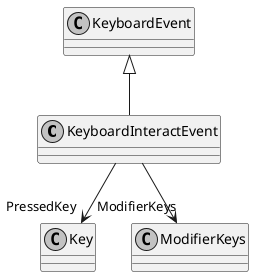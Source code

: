 
@startuml
skinparam monochrome true
skinparam ClassAttributeIconSize 0
class KeyboardInteractEvent {
}
KeyboardEvent <|-- KeyboardInteractEvent
KeyboardInteractEvent --> "PressedKey" Key
KeyboardInteractEvent --> "ModifierKeys" ModifierKeys
@enduml
